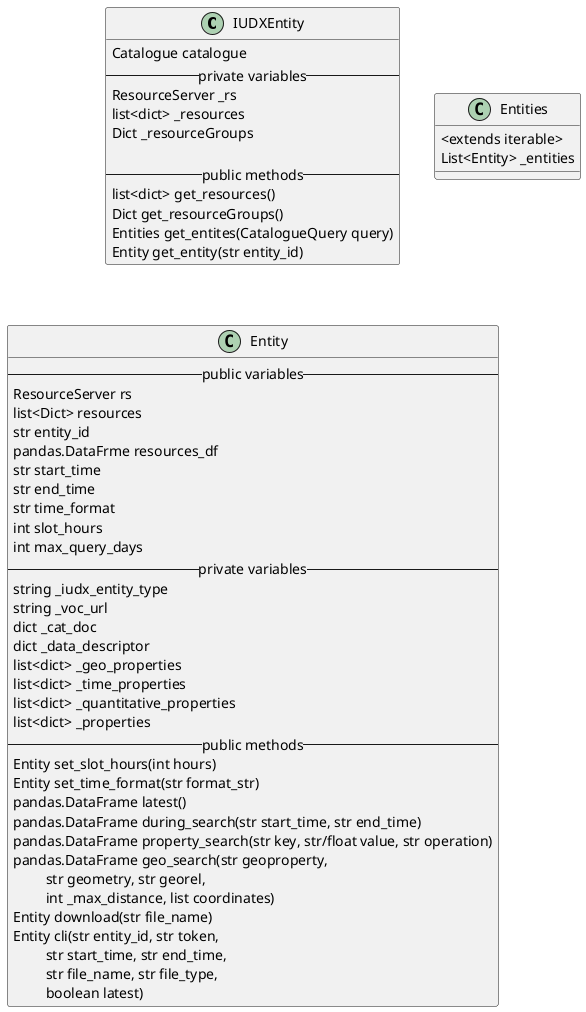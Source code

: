 @startuml
class IUDXEntity  {
  Catalogue catalogue
  -- private variables --
  ResourceServer _rs
  list<dict> _resources
  Dict _resourceGroups

  -- public methods --
  list<dict> get_resources()
  Dict get_resourceGroups()
  Entities get_entites(CatalogueQuery query)
  Entity get_entity(str entity_id)
}


class Entities {
    <extends iterable>
    List<Entity> _entities
}


class Entity {
    -- public variables --
    ResourceServer rs
    list<Dict> resources
    str entity_id
    pandas.DataFrme resources_df
    str start_time
    str end_time
    str time_format
    int slot_hours
    int max_query_days
    -- private variables --
    string _iudx_entity_type
    string _voc_url
    dict _cat_doc
    dict _data_descriptor
    list<dict> _geo_properties
    list<dict> _time_properties
    list<dict> _quantitative_properties
    list<dict> _properties
    -- public methods --
    Entity set_slot_hours(int hours)
    Entity set_time_format(str format_str)
    pandas.DataFrame latest()
    pandas.DataFrame during_search(str start_time, str end_time)
    pandas.DataFrame property_search(str key, str/float value, str operation)
    pandas.DataFrame geo_search(str geoproperty,
        \t str geometry, str georel, 
        \t int _max_distance, list coordinates)
    Entity download(str file_name)
    Entity cli(str entity_id, str token,
        \t str start_time, str end_time, 
        \t str file_name, str file_type, 
        \t boolean latest)
}
@enduml
